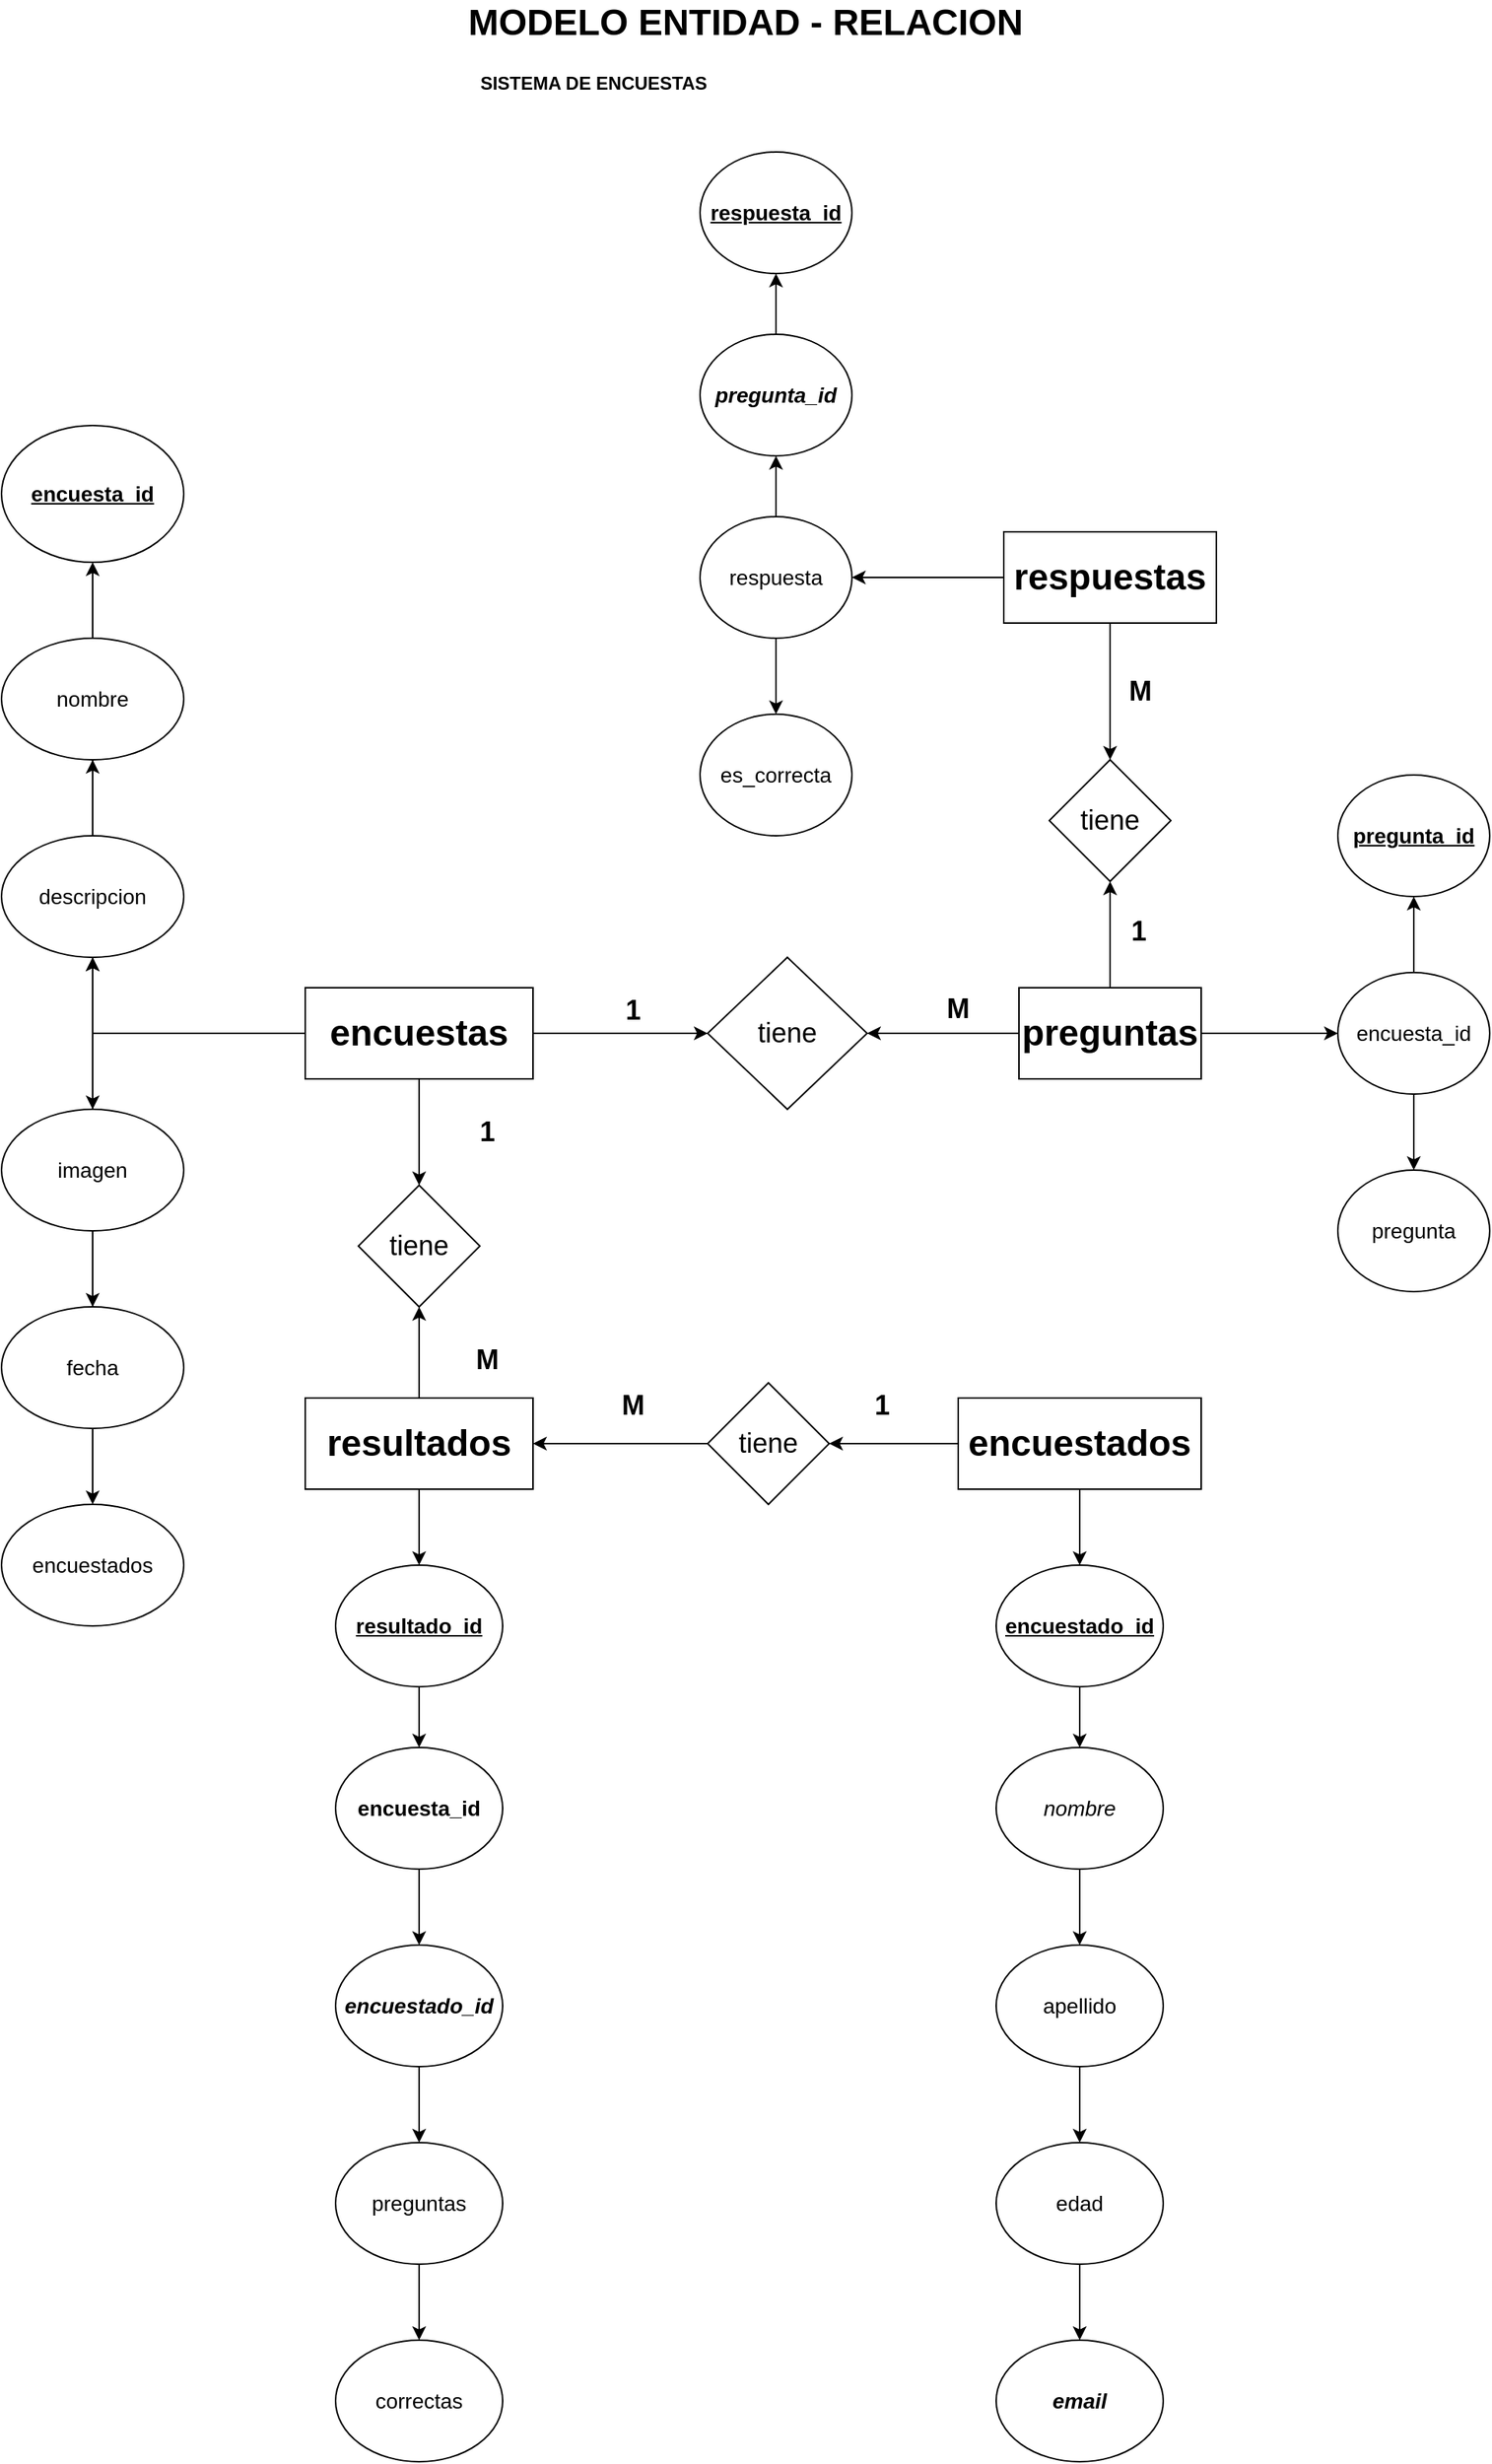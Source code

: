 <mxfile version="21.5.0" type="device">
  <diagram name="Page-1" id="n5BZk9hpJONKgiSCYAxe">
    <mxGraphModel dx="1090" dy="1553" grid="1" gridSize="10" guides="1" tooltips="1" connect="1" arrows="1" fold="1" page="1" pageScale="1" pageWidth="850" pageHeight="1100" math="0" shadow="0">
      <root>
        <mxCell id="0" />
        <mxCell id="1" parent="0" />
        <mxCell id="J8yLSmJW0eV8OvKcbfCa-6" value="" style="edgeStyle=orthogonalEdgeStyle;rounded=0;orthogonalLoop=1;jettySize=auto;html=1;" parent="1" source="J8yLSmJW0eV8OvKcbfCa-1" target="J8yLSmJW0eV8OvKcbfCa-5" edge="1">
          <mxGeometry relative="1" as="geometry" />
        </mxCell>
        <mxCell id="J8yLSmJW0eV8OvKcbfCa-7" value="" style="edgeStyle=orthogonalEdgeStyle;rounded=0;orthogonalLoop=1;jettySize=auto;html=1;" parent="1" source="J8yLSmJW0eV8OvKcbfCa-1" target="J8yLSmJW0eV8OvKcbfCa-5" edge="1">
          <mxGeometry relative="1" as="geometry" />
        </mxCell>
        <mxCell id="J8yLSmJW0eV8OvKcbfCa-9" value="" style="edgeStyle=orthogonalEdgeStyle;rounded=0;orthogonalLoop=1;jettySize=auto;html=1;" parent="1" source="J8yLSmJW0eV8OvKcbfCa-1" target="J8yLSmJW0eV8OvKcbfCa-8" edge="1">
          <mxGeometry relative="1" as="geometry" />
        </mxCell>
        <mxCell id="J8yLSmJW0eV8OvKcbfCa-11" value="" style="edgeStyle=orthogonalEdgeStyle;rounded=0;orthogonalLoop=1;jettySize=auto;html=1;" parent="1" source="J8yLSmJW0eV8OvKcbfCa-1" target="J8yLSmJW0eV8OvKcbfCa-10" edge="1">
          <mxGeometry relative="1" as="geometry" />
        </mxCell>
        <mxCell id="J8yLSmJW0eV8OvKcbfCa-13" value="" style="edgeStyle=orthogonalEdgeStyle;rounded=0;orthogonalLoop=1;jettySize=auto;html=1;" parent="1" source="J8yLSmJW0eV8OvKcbfCa-1" target="J8yLSmJW0eV8OvKcbfCa-12" edge="1">
          <mxGeometry relative="1" as="geometry" />
        </mxCell>
        <mxCell id="J8yLSmJW0eV8OvKcbfCa-15" value="" style="edgeStyle=orthogonalEdgeStyle;rounded=0;orthogonalLoop=1;jettySize=auto;html=1;" parent="1" source="J8yLSmJW0eV8OvKcbfCa-1" target="J8yLSmJW0eV8OvKcbfCa-14" edge="1">
          <mxGeometry relative="1" as="geometry" />
        </mxCell>
        <mxCell id="J8yLSmJW0eV8OvKcbfCa-17" value="" style="edgeStyle=orthogonalEdgeStyle;rounded=0;orthogonalLoop=1;jettySize=auto;html=1;" parent="1" source="J8yLSmJW0eV8OvKcbfCa-1" target="J8yLSmJW0eV8OvKcbfCa-16" edge="1">
          <mxGeometry relative="1" as="geometry" />
        </mxCell>
        <mxCell id="J8yLSmJW0eV8OvKcbfCa-20" value="" style="edgeStyle=orthogonalEdgeStyle;rounded=0;orthogonalLoop=1;jettySize=auto;html=1;" parent="1" source="J8yLSmJW0eV8OvKcbfCa-1" target="J8yLSmJW0eV8OvKcbfCa-19" edge="1">
          <mxGeometry relative="1" as="geometry" />
        </mxCell>
        <mxCell id="J8yLSmJW0eV8OvKcbfCa-32" value="" style="edgeStyle=orthogonalEdgeStyle;rounded=0;orthogonalLoop=1;jettySize=auto;html=1;" parent="1" source="J8yLSmJW0eV8OvKcbfCa-1" target="J8yLSmJW0eV8OvKcbfCa-31" edge="1">
          <mxGeometry relative="1" as="geometry" />
        </mxCell>
        <mxCell id="J8yLSmJW0eV8OvKcbfCa-1" value="&lt;b&gt;&lt;font style=&quot;font-size: 24px;&quot;&gt;encuestas&lt;/font&gt;&lt;/b&gt;" style="rounded=0;whiteSpace=wrap;html=1;" parent="1" vertex="1">
          <mxGeometry x="250" y="110" width="150" height="60" as="geometry" />
        </mxCell>
        <mxCell id="J8yLSmJW0eV8OvKcbfCa-5" value="&lt;font style=&quot;font-size: 14px;&quot;&gt;descripcion&lt;/font&gt;" style="ellipse;whiteSpace=wrap;html=1;rounded=0;" parent="1" vertex="1">
          <mxGeometry x="50" y="10" width="120" height="80" as="geometry" />
        </mxCell>
        <mxCell id="J8yLSmJW0eV8OvKcbfCa-8" value="&lt;font style=&quot;font-size: 14px;&quot;&gt;nombre&lt;/font&gt;" style="ellipse;whiteSpace=wrap;html=1;rounded=0;" parent="1" vertex="1">
          <mxGeometry x="50" y="-120" width="120" height="80" as="geometry" />
        </mxCell>
        <mxCell id="J8yLSmJW0eV8OvKcbfCa-10" value="&lt;font style=&quot;font-size: 14px;&quot;&gt;&lt;b&gt;&lt;u&gt;encuesta_id&lt;/u&gt;&lt;/b&gt;&lt;/font&gt;" style="ellipse;whiteSpace=wrap;html=1;rounded=0;" parent="1" vertex="1">
          <mxGeometry x="50" y="-260" width="120" height="90" as="geometry" />
        </mxCell>
        <mxCell id="J8yLSmJW0eV8OvKcbfCa-12" value="&lt;font style=&quot;font-size: 14px;&quot;&gt;imagen&lt;/font&gt;" style="ellipse;whiteSpace=wrap;html=1;rounded=0;" parent="1" vertex="1">
          <mxGeometry x="50" y="190" width="120" height="80" as="geometry" />
        </mxCell>
        <mxCell id="J8yLSmJW0eV8OvKcbfCa-14" value="&lt;font style=&quot;font-size: 14px;&quot;&gt;fecha&lt;/font&gt;" style="ellipse;whiteSpace=wrap;html=1;rounded=0;" parent="1" vertex="1">
          <mxGeometry x="50" y="320" width="120" height="80" as="geometry" />
        </mxCell>
        <mxCell id="J8yLSmJW0eV8OvKcbfCa-16" value="&lt;font style=&quot;font-size: 14px;&quot;&gt;encuestados&lt;/font&gt;" style="ellipse;whiteSpace=wrap;html=1;rounded=0;" parent="1" vertex="1">
          <mxGeometry x="50" y="450" width="120" height="80" as="geometry" />
        </mxCell>
        <mxCell id="J8yLSmJW0eV8OvKcbfCa-19" value="&lt;font style=&quot;font-size: 18px;&quot;&gt;tiene&lt;/font&gt;" style="rhombus;whiteSpace=wrap;html=1;rounded=0;" parent="1" vertex="1">
          <mxGeometry x="515" y="90" width="105" height="100" as="geometry" />
        </mxCell>
        <mxCell id="J8yLSmJW0eV8OvKcbfCa-22" value="" style="edgeStyle=orthogonalEdgeStyle;rounded=0;orthogonalLoop=1;jettySize=auto;html=1;" parent="1" source="J8yLSmJW0eV8OvKcbfCa-21" target="J8yLSmJW0eV8OvKcbfCa-19" edge="1">
          <mxGeometry relative="1" as="geometry" />
        </mxCell>
        <mxCell id="J8yLSmJW0eV8OvKcbfCa-24" value="" style="edgeStyle=orthogonalEdgeStyle;rounded=0;orthogonalLoop=1;jettySize=auto;html=1;" parent="1" source="J8yLSmJW0eV8OvKcbfCa-21" target="J8yLSmJW0eV8OvKcbfCa-23" edge="1">
          <mxGeometry relative="1" as="geometry" />
        </mxCell>
        <mxCell id="J8yLSmJW0eV8OvKcbfCa-30" value="" style="edgeStyle=orthogonalEdgeStyle;rounded=0;orthogonalLoop=1;jettySize=auto;html=1;" parent="1" source="J8yLSmJW0eV8OvKcbfCa-21" target="J8yLSmJW0eV8OvKcbfCa-29" edge="1">
          <mxGeometry relative="1" as="geometry" />
        </mxCell>
        <mxCell id="J8yLSmJW0eV8OvKcbfCa-21" value="&lt;font style=&quot;font-size: 24px;&quot;&gt;&lt;b&gt;preguntas&lt;/b&gt;&lt;/font&gt;" style="rounded=0;whiteSpace=wrap;html=1;" parent="1" vertex="1">
          <mxGeometry x="720" y="110" width="120" height="60" as="geometry" />
        </mxCell>
        <mxCell id="J8yLSmJW0eV8OvKcbfCa-26" value="" style="edgeStyle=orthogonalEdgeStyle;rounded=0;orthogonalLoop=1;jettySize=auto;html=1;" parent="1" source="J8yLSmJW0eV8OvKcbfCa-23" target="J8yLSmJW0eV8OvKcbfCa-25" edge="1">
          <mxGeometry relative="1" as="geometry" />
        </mxCell>
        <mxCell id="J8yLSmJW0eV8OvKcbfCa-28" value="" style="edgeStyle=orthogonalEdgeStyle;rounded=0;orthogonalLoop=1;jettySize=auto;html=1;" parent="1" source="J8yLSmJW0eV8OvKcbfCa-23" target="J8yLSmJW0eV8OvKcbfCa-27" edge="1">
          <mxGeometry relative="1" as="geometry" />
        </mxCell>
        <mxCell id="J8yLSmJW0eV8OvKcbfCa-23" value="&lt;font style=&quot;font-size: 14px;&quot;&gt;encuesta_id&lt;/font&gt;" style="ellipse;whiteSpace=wrap;html=1;rounded=0;" parent="1" vertex="1">
          <mxGeometry x="930" y="100" width="100" height="80" as="geometry" />
        </mxCell>
        <mxCell id="J8yLSmJW0eV8OvKcbfCa-25" value="&lt;b&gt;&lt;u&gt;&lt;font style=&quot;font-size: 14px;&quot;&gt;pregunta_id&lt;/font&gt;&lt;/u&gt;&lt;/b&gt;" style="ellipse;whiteSpace=wrap;html=1;rounded=0;" parent="1" vertex="1">
          <mxGeometry x="930" y="-30" width="100" height="80" as="geometry" />
        </mxCell>
        <mxCell id="J8yLSmJW0eV8OvKcbfCa-27" value="&lt;font style=&quot;font-size: 14px;&quot;&gt;pregunta&lt;/font&gt;" style="ellipse;whiteSpace=wrap;html=1;rounded=0;" parent="1" vertex="1">
          <mxGeometry x="930" y="230" width="100" height="80" as="geometry" />
        </mxCell>
        <mxCell id="J8yLSmJW0eV8OvKcbfCa-29" value="&lt;font style=&quot;font-size: 18px;&quot;&gt;tiene&lt;/font&gt;" style="rhombus;whiteSpace=wrap;html=1;rounded=0;" parent="1" vertex="1">
          <mxGeometry x="740" y="-40" width="80" height="80" as="geometry" />
        </mxCell>
        <mxCell id="J8yLSmJW0eV8OvKcbfCa-31" value="&lt;font style=&quot;font-size: 18px;&quot;&gt;tiene&lt;/font&gt;" style="rhombus;whiteSpace=wrap;html=1;rounded=0;" parent="1" vertex="1">
          <mxGeometry x="285" y="240" width="80" height="80" as="geometry" />
        </mxCell>
        <mxCell id="J8yLSmJW0eV8OvKcbfCa-34" value="" style="edgeStyle=orthogonalEdgeStyle;rounded=0;orthogonalLoop=1;jettySize=auto;html=1;" parent="1" source="J8yLSmJW0eV8OvKcbfCa-33" target="J8yLSmJW0eV8OvKcbfCa-31" edge="1">
          <mxGeometry relative="1" as="geometry" />
        </mxCell>
        <mxCell id="J8yLSmJW0eV8OvKcbfCa-42" value="" style="edgeStyle=orthogonalEdgeStyle;rounded=0;orthogonalLoop=1;jettySize=auto;html=1;" parent="1" source="J8yLSmJW0eV8OvKcbfCa-33" target="J8yLSmJW0eV8OvKcbfCa-41" edge="1">
          <mxGeometry relative="1" as="geometry" />
        </mxCell>
        <mxCell id="J8yLSmJW0eV8OvKcbfCa-33" value="&lt;span style=&quot;font-size: 24px;&quot;&gt;&lt;b&gt;resultados&lt;/b&gt;&lt;/span&gt;" style="rounded=0;whiteSpace=wrap;html=1;" parent="1" vertex="1">
          <mxGeometry x="250" y="380" width="150" height="60" as="geometry" />
        </mxCell>
        <mxCell id="J8yLSmJW0eV8OvKcbfCa-36" value="" style="edgeStyle=orthogonalEdgeStyle;rounded=0;orthogonalLoop=1;jettySize=auto;html=1;" parent="1" source="J8yLSmJW0eV8OvKcbfCa-35" target="J8yLSmJW0eV8OvKcbfCa-29" edge="1">
          <mxGeometry relative="1" as="geometry" />
        </mxCell>
        <mxCell id="J8yLSmJW0eV8OvKcbfCa-50" value="" style="edgeStyle=orthogonalEdgeStyle;rounded=0;orthogonalLoop=1;jettySize=auto;html=1;" parent="1" source="J8yLSmJW0eV8OvKcbfCa-35" target="J8yLSmJW0eV8OvKcbfCa-49" edge="1">
          <mxGeometry relative="1" as="geometry" />
        </mxCell>
        <mxCell id="J8yLSmJW0eV8OvKcbfCa-35" value="&lt;font style=&quot;font-size: 24px;&quot;&gt;&lt;b&gt;respuestas&lt;/b&gt;&lt;/font&gt;" style="rounded=0;whiteSpace=wrap;html=1;" parent="1" vertex="1">
          <mxGeometry x="710" y="-190" width="140" height="60" as="geometry" />
        </mxCell>
        <mxCell id="qBO_mfHON8jN44qYjGVn-2" value="" style="edgeStyle=orthogonalEdgeStyle;rounded=0;orthogonalLoop=1;jettySize=auto;html=1;" edge="1" parent="1" source="J8yLSmJW0eV8OvKcbfCa-37" target="J8yLSmJW0eV8OvKcbfCa-33">
          <mxGeometry relative="1" as="geometry" />
        </mxCell>
        <mxCell id="J8yLSmJW0eV8OvKcbfCa-37" value="&lt;font style=&quot;font-size: 18px;&quot;&gt;tiene&lt;/font&gt;" style="rhombus;whiteSpace=wrap;html=1;rounded=0;" parent="1" vertex="1">
          <mxGeometry x="515" y="370" width="80" height="80" as="geometry" />
        </mxCell>
        <mxCell id="J8yLSmJW0eV8OvKcbfCa-40" value="" style="edgeStyle=orthogonalEdgeStyle;rounded=0;orthogonalLoop=1;jettySize=auto;html=1;" parent="1" source="J8yLSmJW0eV8OvKcbfCa-39" target="J8yLSmJW0eV8OvKcbfCa-37" edge="1">
          <mxGeometry relative="1" as="geometry" />
        </mxCell>
        <mxCell id="J8yLSmJW0eV8OvKcbfCa-56" value="" style="edgeStyle=orthogonalEdgeStyle;rounded=0;orthogonalLoop=1;jettySize=auto;html=1;" parent="1" source="J8yLSmJW0eV8OvKcbfCa-39" target="J8yLSmJW0eV8OvKcbfCa-55" edge="1">
          <mxGeometry relative="1" as="geometry" />
        </mxCell>
        <mxCell id="J8yLSmJW0eV8OvKcbfCa-39" value="&lt;span style=&quot;font-size: 24px;&quot;&gt;&lt;b&gt;encuestados&lt;/b&gt;&lt;/span&gt;" style="rounded=0;whiteSpace=wrap;html=1;" parent="1" vertex="1">
          <mxGeometry x="680" y="380" width="160" height="60" as="geometry" />
        </mxCell>
        <mxCell id="J8yLSmJW0eV8OvKcbfCa-44" value="" style="edgeStyle=orthogonalEdgeStyle;rounded=0;orthogonalLoop=1;jettySize=auto;html=1;" parent="1" source="J8yLSmJW0eV8OvKcbfCa-41" target="J8yLSmJW0eV8OvKcbfCa-43" edge="1">
          <mxGeometry relative="1" as="geometry" />
        </mxCell>
        <mxCell id="J8yLSmJW0eV8OvKcbfCa-41" value="&lt;span style=&quot;font-size: 14px;&quot;&gt;&lt;b&gt;&lt;u&gt;resultado_id&lt;/u&gt;&lt;/b&gt;&lt;/span&gt;" style="ellipse;whiteSpace=wrap;html=1;rounded=0;" parent="1" vertex="1">
          <mxGeometry x="270" y="490" width="110" height="80" as="geometry" />
        </mxCell>
        <mxCell id="J8yLSmJW0eV8OvKcbfCa-46" value="" style="edgeStyle=orthogonalEdgeStyle;rounded=0;orthogonalLoop=1;jettySize=auto;html=1;" parent="1" source="J8yLSmJW0eV8OvKcbfCa-43" target="J8yLSmJW0eV8OvKcbfCa-45" edge="1">
          <mxGeometry relative="1" as="geometry" />
        </mxCell>
        <mxCell id="J8yLSmJW0eV8OvKcbfCa-43" value="&lt;font style=&quot;font-size: 14px;&quot;&gt;&lt;b&gt;encuesta_id&lt;/b&gt;&lt;/font&gt;" style="ellipse;whiteSpace=wrap;html=1;rounded=0;" parent="1" vertex="1">
          <mxGeometry x="270" y="610" width="110" height="80" as="geometry" />
        </mxCell>
        <mxCell id="J8yLSmJW0eV8OvKcbfCa-48" value="" style="edgeStyle=orthogonalEdgeStyle;rounded=0;orthogonalLoop=1;jettySize=auto;html=1;" parent="1" source="J8yLSmJW0eV8OvKcbfCa-45" target="J8yLSmJW0eV8OvKcbfCa-47" edge="1">
          <mxGeometry relative="1" as="geometry" />
        </mxCell>
        <mxCell id="J8yLSmJW0eV8OvKcbfCa-45" value="&lt;font style=&quot;font-size: 14px;&quot;&gt;&lt;b&gt;&lt;i&gt;encuestado_id&lt;/i&gt;&lt;/b&gt;&lt;/font&gt;" style="ellipse;whiteSpace=wrap;html=1;rounded=0;" parent="1" vertex="1">
          <mxGeometry x="270" y="740" width="110" height="80" as="geometry" />
        </mxCell>
        <mxCell id="J8yLSmJW0eV8OvKcbfCa-68" value="" style="edgeStyle=orthogonalEdgeStyle;rounded=0;orthogonalLoop=1;jettySize=auto;html=1;" parent="1" source="J8yLSmJW0eV8OvKcbfCa-47" target="J8yLSmJW0eV8OvKcbfCa-67" edge="1">
          <mxGeometry relative="1" as="geometry" />
        </mxCell>
        <mxCell id="J8yLSmJW0eV8OvKcbfCa-47" value="&lt;font style=&quot;font-size: 14px;&quot;&gt;preguntas&lt;/font&gt;" style="ellipse;whiteSpace=wrap;html=1;rounded=0;" parent="1" vertex="1">
          <mxGeometry x="270" y="870" width="110" height="80" as="geometry" />
        </mxCell>
        <mxCell id="J8yLSmJW0eV8OvKcbfCa-52" value="" style="edgeStyle=orthogonalEdgeStyle;rounded=0;orthogonalLoop=1;jettySize=auto;html=1;" parent="1" source="J8yLSmJW0eV8OvKcbfCa-49" target="J8yLSmJW0eV8OvKcbfCa-51" edge="1">
          <mxGeometry relative="1" as="geometry" />
        </mxCell>
        <mxCell id="J8yLSmJW0eV8OvKcbfCa-54" value="" style="edgeStyle=orthogonalEdgeStyle;rounded=0;orthogonalLoop=1;jettySize=auto;html=1;" parent="1" source="J8yLSmJW0eV8OvKcbfCa-49" target="J8yLSmJW0eV8OvKcbfCa-53" edge="1">
          <mxGeometry relative="1" as="geometry" />
        </mxCell>
        <mxCell id="J8yLSmJW0eV8OvKcbfCa-49" value="&lt;font style=&quot;font-size: 14px;&quot;&gt;respuesta&lt;/font&gt;" style="ellipse;whiteSpace=wrap;html=1;rounded=0;" parent="1" vertex="1">
          <mxGeometry x="510" y="-200" width="100" height="80" as="geometry" />
        </mxCell>
        <mxCell id="J8yLSmJW0eV8OvKcbfCa-66" value="" style="edgeStyle=orthogonalEdgeStyle;rounded=0;orthogonalLoop=1;jettySize=auto;html=1;" parent="1" source="J8yLSmJW0eV8OvKcbfCa-51" target="J8yLSmJW0eV8OvKcbfCa-65" edge="1">
          <mxGeometry relative="1" as="geometry" />
        </mxCell>
        <mxCell id="J8yLSmJW0eV8OvKcbfCa-51" value="&lt;b&gt;&lt;font style=&quot;font-size: 14px;&quot;&gt;&lt;i&gt;pregunta_id&lt;/i&gt;&lt;/font&gt;&lt;/b&gt;" style="ellipse;whiteSpace=wrap;html=1;rounded=0;" parent="1" vertex="1">
          <mxGeometry x="510" y="-320" width="100" height="80" as="geometry" />
        </mxCell>
        <mxCell id="J8yLSmJW0eV8OvKcbfCa-53" value="&lt;font style=&quot;font-size: 14px;&quot;&gt;es_correcta&lt;/font&gt;" style="ellipse;whiteSpace=wrap;html=1;rounded=0;" parent="1" vertex="1">
          <mxGeometry x="510" y="-70" width="100" height="80" as="geometry" />
        </mxCell>
        <mxCell id="J8yLSmJW0eV8OvKcbfCa-58" value="" style="edgeStyle=orthogonalEdgeStyle;rounded=0;orthogonalLoop=1;jettySize=auto;html=1;" parent="1" source="J8yLSmJW0eV8OvKcbfCa-55" target="J8yLSmJW0eV8OvKcbfCa-57" edge="1">
          <mxGeometry relative="1" as="geometry" />
        </mxCell>
        <mxCell id="J8yLSmJW0eV8OvKcbfCa-55" value="&lt;span style=&quot;font-size: 14px;&quot;&gt;&lt;b&gt;&lt;u&gt;encuestado_id&lt;/u&gt;&lt;/b&gt;&lt;/span&gt;" style="ellipse;whiteSpace=wrap;html=1;rounded=0;" parent="1" vertex="1">
          <mxGeometry x="705" y="490" width="110" height="80" as="geometry" />
        </mxCell>
        <mxCell id="J8yLSmJW0eV8OvKcbfCa-60" value="" style="edgeStyle=orthogonalEdgeStyle;rounded=0;orthogonalLoop=1;jettySize=auto;html=1;" parent="1" source="J8yLSmJW0eV8OvKcbfCa-57" target="J8yLSmJW0eV8OvKcbfCa-59" edge="1">
          <mxGeometry relative="1" as="geometry" />
        </mxCell>
        <mxCell id="J8yLSmJW0eV8OvKcbfCa-57" value="&lt;i style=&quot;&quot;&gt;&lt;font style=&quot;font-size: 14px;&quot;&gt;nombre&lt;/font&gt;&lt;/i&gt;" style="ellipse;whiteSpace=wrap;html=1;rounded=0;" parent="1" vertex="1">
          <mxGeometry x="705" y="610" width="110" height="80" as="geometry" />
        </mxCell>
        <mxCell id="J8yLSmJW0eV8OvKcbfCa-62" value="" style="edgeStyle=orthogonalEdgeStyle;rounded=0;orthogonalLoop=1;jettySize=auto;html=1;" parent="1" source="J8yLSmJW0eV8OvKcbfCa-59" target="J8yLSmJW0eV8OvKcbfCa-61" edge="1">
          <mxGeometry relative="1" as="geometry" />
        </mxCell>
        <mxCell id="J8yLSmJW0eV8OvKcbfCa-59" value="&lt;font style=&quot;font-size: 14px;&quot;&gt;apellido&lt;/font&gt;" style="ellipse;whiteSpace=wrap;html=1;rounded=0;" parent="1" vertex="1">
          <mxGeometry x="705" y="740" width="110" height="80" as="geometry" />
        </mxCell>
        <mxCell id="J8yLSmJW0eV8OvKcbfCa-64" value="" style="edgeStyle=orthogonalEdgeStyle;rounded=0;orthogonalLoop=1;jettySize=auto;html=1;" parent="1" source="J8yLSmJW0eV8OvKcbfCa-61" target="J8yLSmJW0eV8OvKcbfCa-63" edge="1">
          <mxGeometry relative="1" as="geometry" />
        </mxCell>
        <mxCell id="J8yLSmJW0eV8OvKcbfCa-61" value="&lt;font style=&quot;font-size: 14px;&quot;&gt;edad&lt;/font&gt;" style="ellipse;whiteSpace=wrap;html=1;rounded=0;" parent="1" vertex="1">
          <mxGeometry x="705" y="870" width="110" height="80" as="geometry" />
        </mxCell>
        <mxCell id="J8yLSmJW0eV8OvKcbfCa-63" value="&lt;font style=&quot;font-size: 14px;&quot;&gt;&lt;b&gt;&lt;i&gt;email&lt;/i&gt;&lt;/b&gt;&lt;/font&gt;" style="ellipse;whiteSpace=wrap;html=1;rounded=0;" parent="1" vertex="1">
          <mxGeometry x="705" y="1000" width="110" height="80" as="geometry" />
        </mxCell>
        <mxCell id="J8yLSmJW0eV8OvKcbfCa-65" value="&lt;b&gt;&lt;font style=&quot;font-size: 14px;&quot;&gt;&lt;u&gt;respuesta_id&lt;/u&gt;&lt;/font&gt;&lt;/b&gt;" style="ellipse;whiteSpace=wrap;html=1;rounded=0;" parent="1" vertex="1">
          <mxGeometry x="510" y="-440" width="100" height="80" as="geometry" />
        </mxCell>
        <mxCell id="J8yLSmJW0eV8OvKcbfCa-67" value="&lt;font style=&quot;font-size: 14px;&quot;&gt;correctas&lt;/font&gt;" style="ellipse;whiteSpace=wrap;html=1;rounded=0;" parent="1" vertex="1">
          <mxGeometry x="270" y="1000" width="110" height="80" as="geometry" />
        </mxCell>
        <mxCell id="_Vh9NaYVAxIQJm4no6Mt-1" value="&lt;b style=&quot;border-color: var(--border-color); font-size: 18px;&quot;&gt;1&lt;/b&gt;" style="text;strokeColor=none;align=center;fillColor=none;html=1;verticalAlign=middle;whiteSpace=wrap;rounded=0;" parent="1" vertex="1">
          <mxGeometry x="340" y="190" width="60" height="30" as="geometry" />
        </mxCell>
        <mxCell id="_Vh9NaYVAxIQJm4no6Mt-2" value="&lt;b style=&quot;border-color: var(--border-color); font-size: 18px;&quot;&gt;M&lt;/b&gt;" style="text;strokeColor=none;align=center;fillColor=none;html=1;verticalAlign=middle;whiteSpace=wrap;rounded=0;" parent="1" vertex="1">
          <mxGeometry x="436" y="370" width="60" height="30" as="geometry" />
        </mxCell>
        <mxCell id="_Vh9NaYVAxIQJm4no6Mt-3" value="&lt;b style=&quot;border-color: var(--border-color); font-size: 18px;&quot;&gt;M&lt;/b&gt;" style="text;strokeColor=none;align=center;fillColor=none;html=1;verticalAlign=middle;whiteSpace=wrap;rounded=0;" parent="1" vertex="1">
          <mxGeometry x="340" y="340" width="60" height="30" as="geometry" />
        </mxCell>
        <mxCell id="_Vh9NaYVAxIQJm4no6Mt-5" value="&lt;b style=&quot;border-color: var(--border-color); font-size: 18px;&quot;&gt;1&lt;/b&gt;" style="text;strokeColor=none;align=center;fillColor=none;html=1;verticalAlign=middle;whiteSpace=wrap;rounded=0;" parent="1" vertex="1">
          <mxGeometry x="769" y="58" width="60" height="30" as="geometry" />
        </mxCell>
        <mxCell id="_Vh9NaYVAxIQJm4no6Mt-6" value="&lt;b style=&quot;border-color: var(--border-color); font-size: 18px;&quot;&gt;1&lt;/b&gt;" style="text;strokeColor=none;align=center;fillColor=none;html=1;verticalAlign=middle;whiteSpace=wrap;rounded=0;" parent="1" vertex="1">
          <mxGeometry x="600" y="370" width="60" height="30" as="geometry" />
        </mxCell>
        <mxCell id="_Vh9NaYVAxIQJm4no6Mt-7" value="&lt;b style=&quot;border-color: var(--border-color); font-size: 18px;&quot;&gt;M&lt;/b&gt;" style="text;strokeColor=none;align=center;fillColor=none;html=1;verticalAlign=middle;whiteSpace=wrap;rounded=0;" parent="1" vertex="1">
          <mxGeometry x="770" y="-100" width="60" height="30" as="geometry" />
        </mxCell>
        <mxCell id="_Vh9NaYVAxIQJm4no6Mt-8" value="&lt;b style=&quot;border-color: var(--border-color); font-size: 18px;&quot;&gt;M&lt;/b&gt;" style="text;strokeColor=none;align=center;fillColor=none;html=1;verticalAlign=middle;whiteSpace=wrap;rounded=0;" parent="1" vertex="1">
          <mxGeometry x="650" y="109" width="60" height="30" as="geometry" />
        </mxCell>
        <mxCell id="_Vh9NaYVAxIQJm4no6Mt-9" value="&lt;b style=&quot;border-color: var(--border-color); font-size: 18px;&quot;&gt;1&lt;/b&gt;" style="text;strokeColor=none;align=center;fillColor=none;html=1;verticalAlign=middle;whiteSpace=wrap;rounded=0;" parent="1" vertex="1">
          <mxGeometry x="436" y="110" width="60" height="30" as="geometry" />
        </mxCell>
        <mxCell id="_Vh9NaYVAxIQJm4no6Mt-10" value="&lt;font style=&quot;font-size: 24px;&quot;&gt;&lt;b&gt;MODELO ENTIDAD - RELACION&lt;/b&gt;&lt;/font&gt;" style="text;html=1;strokeColor=none;fillColor=none;align=center;verticalAlign=middle;whiteSpace=wrap;rounded=0;" parent="1" vertex="1">
          <mxGeometry x="300" y="-540" width="480" height="30" as="geometry" />
        </mxCell>
        <mxCell id="_Vh9NaYVAxIQJm4no6Mt-11" value="&lt;b&gt;SISTEMA DE ENCUESTAS&lt;/b&gt;" style="text;html=1;strokeColor=none;fillColor=none;align=center;verticalAlign=middle;whiteSpace=wrap;rounded=0;" parent="1" vertex="1">
          <mxGeometry x="350" y="-500" width="180" height="30" as="geometry" />
        </mxCell>
      </root>
    </mxGraphModel>
  </diagram>
</mxfile>
